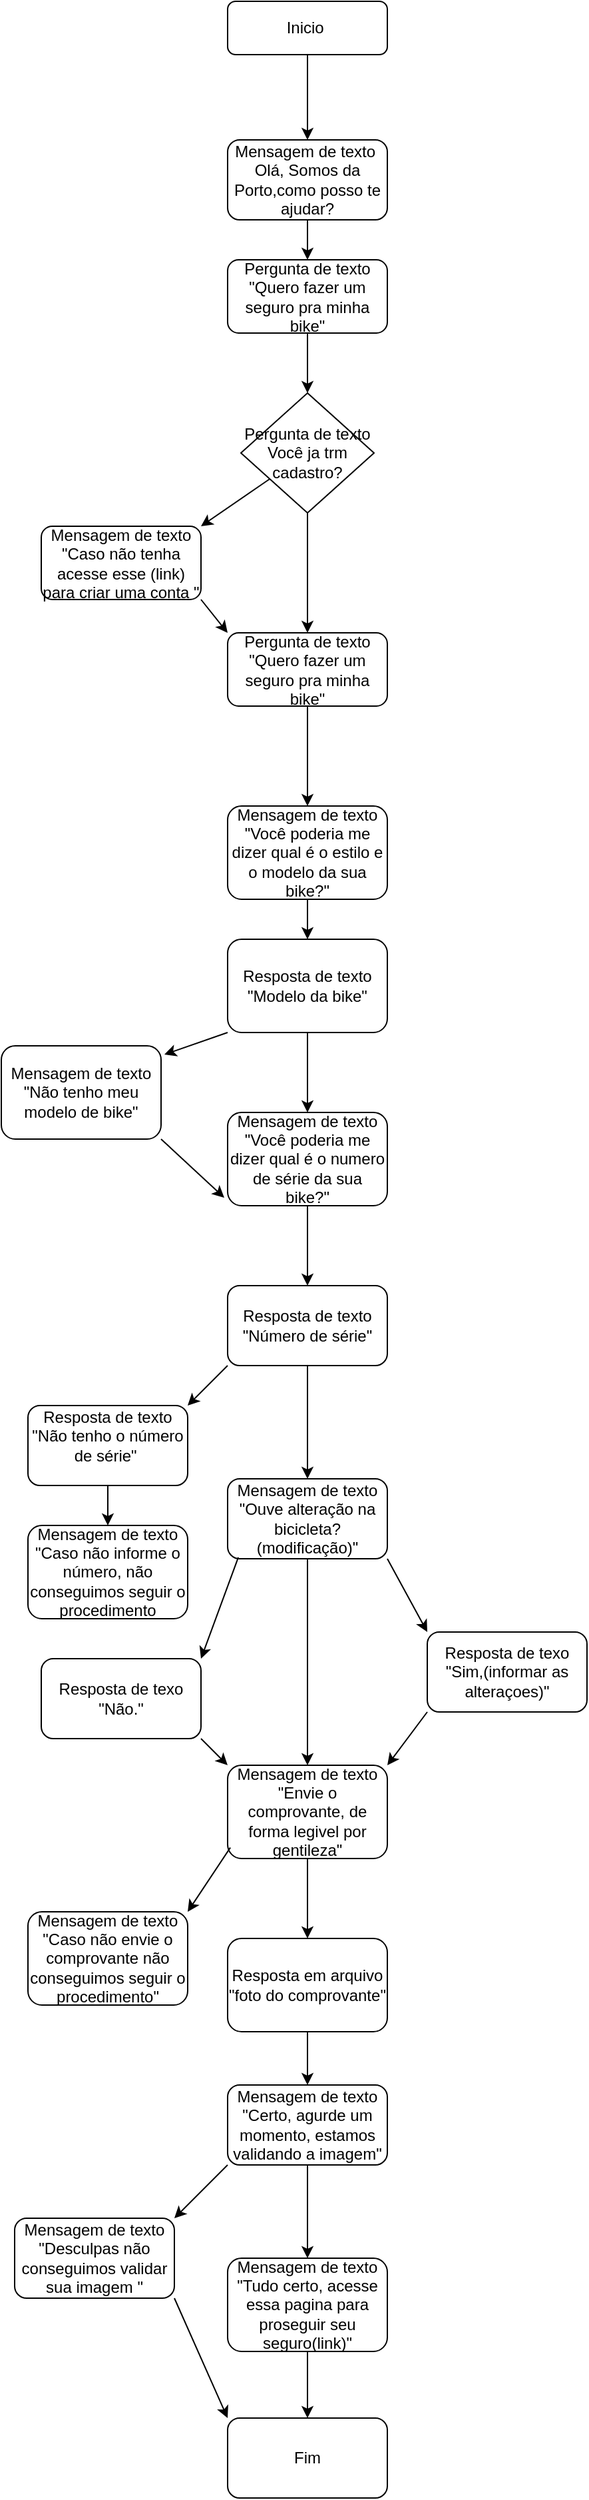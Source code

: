 <mxfile version="21.1.4" type="google">
  <diagram id="C5RBs43oDa-KdzZeNtuy" name="Page-1">
    <mxGraphModel grid="1" page="1" gridSize="10" guides="1" tooltips="1" connect="1" arrows="1" fold="1" pageScale="1" pageWidth="827" pageHeight="1169" math="0" shadow="0">
      <root>
        <mxCell id="WIyWlLk6GJQsqaUBKTNV-0" />
        <mxCell id="WIyWlLk6GJQsqaUBKTNV-1" parent="WIyWlLk6GJQsqaUBKTNV-0" />
        <mxCell id="1DCHsbxEpsTcMKDt2C7S-5" value="" style="edgeStyle=orthogonalEdgeStyle;rounded=0;orthogonalLoop=1;jettySize=auto;html=1;" edge="1" parent="WIyWlLk6GJQsqaUBKTNV-1" source="WIyWlLk6GJQsqaUBKTNV-3" target="1DCHsbxEpsTcMKDt2C7S-0">
          <mxGeometry relative="1" as="geometry" />
        </mxCell>
        <mxCell id="WIyWlLk6GJQsqaUBKTNV-3" value="Inicio&amp;nbsp;" style="rounded=1;whiteSpace=wrap;html=1;fontSize=12;glass=0;strokeWidth=1;shadow=0;" vertex="1" parent="WIyWlLk6GJQsqaUBKTNV-1">
          <mxGeometry x="230" y="-584" width="120" height="40" as="geometry" />
        </mxCell>
        <mxCell id="inP9x0B0_0iAsiEy2gSq-5" value="" style="edgeStyle=orthogonalEdgeStyle;rounded=0;orthogonalLoop=1;jettySize=auto;html=1;" edge="1" parent="WIyWlLk6GJQsqaUBKTNV-1" source="WIyWlLk6GJQsqaUBKTNV-7" target="inP9x0B0_0iAsiEy2gSq-3">
          <mxGeometry relative="1" as="geometry" />
        </mxCell>
        <mxCell id="WIyWlLk6GJQsqaUBKTNV-7" value="Pergunta de texto&lt;br&gt;&quot;Quero fazer um seguro pra minha bike&quot;" style="rounded=1;whiteSpace=wrap;html=1;fontSize=12;glass=0;strokeWidth=1;shadow=0;" vertex="1" parent="WIyWlLk6GJQsqaUBKTNV-1">
          <mxGeometry x="230" y="-390" width="120" height="55" as="geometry" />
        </mxCell>
        <mxCell id="1DCHsbxEpsTcMKDt2C7S-6" value="" style="edgeStyle=orthogonalEdgeStyle;rounded=0;orthogonalLoop=1;jettySize=auto;html=1;" edge="1" parent="WIyWlLk6GJQsqaUBKTNV-1" source="1DCHsbxEpsTcMKDt2C7S-0" target="WIyWlLk6GJQsqaUBKTNV-7">
          <mxGeometry relative="1" as="geometry" />
        </mxCell>
        <mxCell id="1DCHsbxEpsTcMKDt2C7S-0" value="Mensagem de texto&amp;nbsp;&lt;br&gt;Olá, Somos da Porto,como posso te ajudar?" style="rounded=1;whiteSpace=wrap;html=1;" vertex="1" parent="WIyWlLk6GJQsqaUBKTNV-1">
          <mxGeometry x="230" y="-480" width="120" height="60" as="geometry" />
        </mxCell>
        <mxCell id="c0PES-551qfKgoyKL2rc-6" value="" style="edgeStyle=orthogonalEdgeStyle;rounded=0;orthogonalLoop=1;jettySize=auto;html=1;" edge="1" parent="WIyWlLk6GJQsqaUBKTNV-1" source="1DCHsbxEpsTcMKDt2C7S-9" target="1DCHsbxEpsTcMKDt2C7S-15">
          <mxGeometry relative="1" as="geometry" />
        </mxCell>
        <mxCell id="1DCHsbxEpsTcMKDt2C7S-9" value="Mensagem de texto&lt;br&gt;&quot;Você poderia me dizer qual é o numero de série da sua bike?&quot;" style="whiteSpace=wrap;html=1;rounded=1;glass=0;strokeWidth=1;shadow=0;" vertex="1" parent="WIyWlLk6GJQsqaUBKTNV-1">
          <mxGeometry x="230" y="250" width="120" height="70" as="geometry" />
        </mxCell>
        <mxCell id="1DCHsbxEpsTcMKDt2C7S-12" value="" style="endArrow=classic;html=1;rounded=0;" edge="1" parent="WIyWlLk6GJQsqaUBKTNV-1">
          <mxGeometry width="50" height="50" relative="1" as="geometry">
            <mxPoint x="230" y="440" as="sourcePoint" />
            <mxPoint x="200" y="470" as="targetPoint" />
          </mxGeometry>
        </mxCell>
        <mxCell id="1DCHsbxEpsTcMKDt2C7S-23" value="" style="edgeStyle=orthogonalEdgeStyle;rounded=0;orthogonalLoop=1;jettySize=auto;html=1;" edge="1" parent="WIyWlLk6GJQsqaUBKTNV-1" source="1DCHsbxEpsTcMKDt2C7S-13" target="1DCHsbxEpsTcMKDt2C7S-22">
          <mxGeometry relative="1" as="geometry" />
        </mxCell>
        <mxCell id="1DCHsbxEpsTcMKDt2C7S-13" value="Resposta de texto&lt;br&gt;&quot;Não tenho o número de série&quot;&amp;nbsp;&lt;br&gt;&lt;span style=&quot;white-space: pre;&quot;&gt; &lt;/span&gt;" style="whiteSpace=wrap;html=1;rounded=1;glass=0;strokeWidth=1;shadow=0;" vertex="1" parent="WIyWlLk6GJQsqaUBKTNV-1">
          <mxGeometry x="80" y="470" width="120" height="60" as="geometry" />
        </mxCell>
        <mxCell id="1DCHsbxEpsTcMKDt2C7S-18" value="" style="edgeStyle=orthogonalEdgeStyle;rounded=0;orthogonalLoop=1;jettySize=auto;html=1;" edge="1" parent="WIyWlLk6GJQsqaUBKTNV-1" source="1DCHsbxEpsTcMKDt2C7S-15" target="1DCHsbxEpsTcMKDt2C7S-17">
          <mxGeometry relative="1" as="geometry" />
        </mxCell>
        <mxCell id="1DCHsbxEpsTcMKDt2C7S-15" value="Resposta de texto&lt;br style=&quot;border-color: var(--border-color);&quot;&gt;&quot;Número de série&quot;" style="whiteSpace=wrap;html=1;rounded=1;glass=0;strokeWidth=1;shadow=0;" vertex="1" parent="WIyWlLk6GJQsqaUBKTNV-1">
          <mxGeometry x="230" y="380" width="120" height="60" as="geometry" />
        </mxCell>
        <mxCell id="1DCHsbxEpsTcMKDt2C7S-20" value="" style="edgeStyle=orthogonalEdgeStyle;rounded=0;orthogonalLoop=1;jettySize=auto;html=1;" edge="1" parent="WIyWlLk6GJQsqaUBKTNV-1" source="1DCHsbxEpsTcMKDt2C7S-17" target="1DCHsbxEpsTcMKDt2C7S-19">
          <mxGeometry relative="1" as="geometry" />
        </mxCell>
        <mxCell id="1DCHsbxEpsTcMKDt2C7S-17" value="Mensagem de texto&lt;br&gt;&quot;Ouve alteração na bicicleta?(modificação)&quot;" style="whiteSpace=wrap;html=1;rounded=1;glass=0;strokeWidth=1;shadow=0;" vertex="1" parent="WIyWlLk6GJQsqaUBKTNV-1">
          <mxGeometry x="230" y="525" width="120" height="60" as="geometry" />
        </mxCell>
        <mxCell id="1DCHsbxEpsTcMKDt2C7S-35" value="" style="edgeStyle=orthogonalEdgeStyle;rounded=0;orthogonalLoop=1;jettySize=auto;html=1;entryX=0.5;entryY=0;entryDx=0;entryDy=0;" edge="1" parent="WIyWlLk6GJQsqaUBKTNV-1" source="1DCHsbxEpsTcMKDt2C7S-19" target="1DCHsbxEpsTcMKDt2C7S-40">
          <mxGeometry relative="1" as="geometry">
            <mxPoint x="290" y="910" as="targetPoint" />
          </mxGeometry>
        </mxCell>
        <mxCell id="1DCHsbxEpsTcMKDt2C7S-19" value="Mensagem de texto&lt;br&gt;&quot;Envie o comprovante, de forma legivel por gentileza&quot;" style="whiteSpace=wrap;html=1;rounded=1;glass=0;strokeWidth=1;shadow=0;" vertex="1" parent="WIyWlLk6GJQsqaUBKTNV-1">
          <mxGeometry x="230" y="740" width="120" height="70" as="geometry" />
        </mxCell>
        <mxCell id="1DCHsbxEpsTcMKDt2C7S-22" value="Mensagem de texto&lt;br&gt;&quot;Caso não informe o número, não conseguimos seguir o procedimento" style="whiteSpace=wrap;html=1;rounded=1;glass=0;strokeWidth=1;shadow=0;" vertex="1" parent="WIyWlLk6GJQsqaUBKTNV-1">
          <mxGeometry x="80" y="560" width="120" height="70" as="geometry" />
        </mxCell>
        <mxCell id="1DCHsbxEpsTcMKDt2C7S-25" value="" style="endArrow=classic;html=1;rounded=0;entryX=0;entryY=0;entryDx=0;entryDy=0;exitX=1;exitY=1;exitDx=0;exitDy=0;" edge="1" parent="WIyWlLk6GJQsqaUBKTNV-1" source="1DCHsbxEpsTcMKDt2C7S-17" target="1DCHsbxEpsTcMKDt2C7S-26">
          <mxGeometry width="50" height="50" relative="1" as="geometry">
            <mxPoint x="360" y="680" as="sourcePoint" />
            <mxPoint x="380" y="650" as="targetPoint" />
            <Array as="points" />
          </mxGeometry>
        </mxCell>
        <mxCell id="1DCHsbxEpsTcMKDt2C7S-26" value="Resposta de texo&lt;br&gt;&quot;Sim,(informar as alteraçoes)&quot;" style="whiteSpace=wrap;html=1;rounded=1;glass=0;strokeWidth=1;shadow=0;" vertex="1" parent="WIyWlLk6GJQsqaUBKTNV-1">
          <mxGeometry x="380" y="640" width="120" height="60" as="geometry" />
        </mxCell>
        <mxCell id="1DCHsbxEpsTcMKDt2C7S-28" value="" style="endArrow=classic;html=1;rounded=0;exitX=0.067;exitY=0.983;exitDx=0;exitDy=0;exitPerimeter=0;entryX=1;entryY=0;entryDx=0;entryDy=0;" edge="1" parent="WIyWlLk6GJQsqaUBKTNV-1" source="1DCHsbxEpsTcMKDt2C7S-17" target="1DCHsbxEpsTcMKDt2C7S-29">
          <mxGeometry width="50" height="50" relative="1" as="geometry">
            <mxPoint x="230" y="620" as="sourcePoint" />
            <mxPoint x="210" y="660" as="targetPoint" />
            <Array as="points" />
          </mxGeometry>
        </mxCell>
        <mxCell id="1DCHsbxEpsTcMKDt2C7S-29" value="Resposta de texo&lt;br&gt;&quot;Não.&quot;" style="whiteSpace=wrap;html=1;rounded=1;glass=0;strokeWidth=1;shadow=0;" vertex="1" parent="WIyWlLk6GJQsqaUBKTNV-1">
          <mxGeometry x="90" y="660" width="120" height="60" as="geometry" />
        </mxCell>
        <mxCell id="1DCHsbxEpsTcMKDt2C7S-32" value="" style="endArrow=classic;html=1;rounded=0;exitX=1;exitY=1;exitDx=0;exitDy=0;entryX=0;entryY=0;entryDx=0;entryDy=0;" edge="1" parent="WIyWlLk6GJQsqaUBKTNV-1" source="1DCHsbxEpsTcMKDt2C7S-29" target="1DCHsbxEpsTcMKDt2C7S-19">
          <mxGeometry width="50" height="50" relative="1" as="geometry">
            <mxPoint x="260" y="810" as="sourcePoint" />
            <mxPoint x="310" y="760" as="targetPoint" />
          </mxGeometry>
        </mxCell>
        <mxCell id="1DCHsbxEpsTcMKDt2C7S-33" value="" style="endArrow=classic;html=1;rounded=0;exitX=0;exitY=1;exitDx=0;exitDy=0;entryX=1;entryY=0;entryDx=0;entryDy=0;" edge="1" parent="WIyWlLk6GJQsqaUBKTNV-1" source="1DCHsbxEpsTcMKDt2C7S-26" target="1DCHsbxEpsTcMKDt2C7S-19">
          <mxGeometry width="50" height="50" relative="1" as="geometry">
            <mxPoint x="260" y="810" as="sourcePoint" />
            <mxPoint x="310" y="760" as="targetPoint" />
          </mxGeometry>
        </mxCell>
        <mxCell id="1DCHsbxEpsTcMKDt2C7S-38" value="" style="endArrow=classic;html=1;rounded=0;exitX=0.017;exitY=0.883;exitDx=0;exitDy=0;exitPerimeter=0;entryX=1;entryY=0;entryDx=0;entryDy=0;" edge="1" parent="WIyWlLk6GJQsqaUBKTNV-1" source="1DCHsbxEpsTcMKDt2C7S-19" target="1DCHsbxEpsTcMKDt2C7S-39">
          <mxGeometry width="50" height="50" relative="1" as="geometry">
            <mxPoint x="230" y="850" as="sourcePoint" />
            <mxPoint x="200" y="890" as="targetPoint" />
          </mxGeometry>
        </mxCell>
        <mxCell id="1DCHsbxEpsTcMKDt2C7S-39" value="Mensagem de texto&lt;br&gt;&quot;Caso não envie o comprovante não conseguimos seguir o procedimento&quot;" style="whiteSpace=wrap;html=1;rounded=1;glass=0;strokeWidth=1;shadow=0;" vertex="1" parent="WIyWlLk6GJQsqaUBKTNV-1">
          <mxGeometry x="80" y="850" width="120" height="70" as="geometry" />
        </mxCell>
        <mxCell id="1DCHsbxEpsTcMKDt2C7S-42" value="" style="edgeStyle=orthogonalEdgeStyle;rounded=0;orthogonalLoop=1;jettySize=auto;html=1;" edge="1" parent="WIyWlLk6GJQsqaUBKTNV-1" source="1DCHsbxEpsTcMKDt2C7S-40" target="1DCHsbxEpsTcMKDt2C7S-41">
          <mxGeometry relative="1" as="geometry" />
        </mxCell>
        <mxCell id="1DCHsbxEpsTcMKDt2C7S-40" value="Resposta em arquivo&lt;br&gt;&quot;foto do comprovante&quot;&lt;br&gt;" style="whiteSpace=wrap;html=1;rounded=1;glass=0;strokeWidth=1;shadow=0;" vertex="1" parent="WIyWlLk6GJQsqaUBKTNV-1">
          <mxGeometry x="230" y="870" width="120" height="70" as="geometry" />
        </mxCell>
        <mxCell id="1DCHsbxEpsTcMKDt2C7S-54" value="" style="edgeStyle=orthogonalEdgeStyle;rounded=0;orthogonalLoop=1;jettySize=auto;html=1;" edge="1" parent="WIyWlLk6GJQsqaUBKTNV-1" source="1DCHsbxEpsTcMKDt2C7S-41" target="1DCHsbxEpsTcMKDt2C7S-45">
          <mxGeometry relative="1" as="geometry" />
        </mxCell>
        <mxCell id="1DCHsbxEpsTcMKDt2C7S-41" value="Mensagem de texto&lt;br&gt;&quot;Certo, agurde um momento, estamos validando a imagem&quot;" style="whiteSpace=wrap;html=1;rounded=1;glass=0;strokeWidth=1;shadow=0;" vertex="1" parent="WIyWlLk6GJQsqaUBKTNV-1">
          <mxGeometry x="230" y="980" width="120" height="60" as="geometry" />
        </mxCell>
        <mxCell id="1DCHsbxEpsTcMKDt2C7S-56" value="" style="edgeStyle=orthogonalEdgeStyle;rounded=0;orthogonalLoop=1;jettySize=auto;html=1;" edge="1" parent="WIyWlLk6GJQsqaUBKTNV-1" source="1DCHsbxEpsTcMKDt2C7S-45" target="1DCHsbxEpsTcMKDt2C7S-55">
          <mxGeometry relative="1" as="geometry" />
        </mxCell>
        <mxCell id="1DCHsbxEpsTcMKDt2C7S-45" value="Mensagem de texto&lt;br&gt;&quot;Tudo certo, acesse essa pagina para proseguir seu seguro(link)&quot;" style="whiteSpace=wrap;html=1;rounded=1;glass=0;strokeWidth=1;shadow=0;" vertex="1" parent="WIyWlLk6GJQsqaUBKTNV-1">
          <mxGeometry x="230" y="1110" width="120" height="70" as="geometry" />
        </mxCell>
        <mxCell id="1DCHsbxEpsTcMKDt2C7S-47" value="" style="endArrow=classic;html=1;rounded=0;exitX=0;exitY=1;exitDx=0;exitDy=0;entryX=1;entryY=0;entryDx=0;entryDy=0;" edge="1" parent="WIyWlLk6GJQsqaUBKTNV-1" source="1DCHsbxEpsTcMKDt2C7S-41" target="1DCHsbxEpsTcMKDt2C7S-49">
          <mxGeometry width="50" height="50" relative="1" as="geometry">
            <mxPoint x="260" y="1060" as="sourcePoint" />
            <mxPoint x="190" y="1170" as="targetPoint" />
          </mxGeometry>
        </mxCell>
        <mxCell id="1DCHsbxEpsTcMKDt2C7S-49" value="Mensagem de texto&lt;br&gt;&quot;Desculpas não conseguimos validar sua imagem &quot;" style="whiteSpace=wrap;html=1;rounded=1;glass=0;strokeWidth=1;shadow=0;" vertex="1" parent="WIyWlLk6GJQsqaUBKTNV-1">
          <mxGeometry x="70" y="1080" width="120" height="60" as="geometry" />
        </mxCell>
        <mxCell id="1DCHsbxEpsTcMKDt2C7S-55" value="Fim" style="whiteSpace=wrap;html=1;rounded=1;glass=0;strokeWidth=1;shadow=0;" vertex="1" parent="WIyWlLk6GJQsqaUBKTNV-1">
          <mxGeometry x="230" y="1230" width="120" height="60" as="geometry" />
        </mxCell>
        <mxCell id="1DCHsbxEpsTcMKDt2C7S-57" value="" style="endArrow=classic;html=1;rounded=0;exitX=1;exitY=1;exitDx=0;exitDy=0;entryX=0;entryY=0;entryDx=0;entryDy=0;" edge="1" parent="WIyWlLk6GJQsqaUBKTNV-1" source="1DCHsbxEpsTcMKDt2C7S-49" target="1DCHsbxEpsTcMKDt2C7S-55">
          <mxGeometry width="50" height="50" relative="1" as="geometry">
            <mxPoint x="260" y="1200" as="sourcePoint" />
            <mxPoint x="130" y="1310" as="targetPoint" />
          </mxGeometry>
        </mxCell>
        <mxCell id="c0PES-551qfKgoyKL2rc-10" value="" style="edgeStyle=orthogonalEdgeStyle;rounded=0;orthogonalLoop=1;jettySize=auto;html=1;" edge="1" parent="WIyWlLk6GJQsqaUBKTNV-1" source="c0PES-551qfKgoyKL2rc-7" target="c0PES-551qfKgoyKL2rc-9">
          <mxGeometry relative="1" as="geometry" />
        </mxCell>
        <mxCell id="c0PES-551qfKgoyKL2rc-7" value="Mensagem de texto&lt;br&gt;&quot;Você poderia me dizer qual é o estilo e o modelo da sua bike?&quot;" style="whiteSpace=wrap;html=1;rounded=1;glass=0;strokeWidth=1;shadow=0;" vertex="1" parent="WIyWlLk6GJQsqaUBKTNV-1">
          <mxGeometry x="230" y="20" width="120" height="70" as="geometry" />
        </mxCell>
        <mxCell id="c0PES-551qfKgoyKL2rc-11" value="" style="edgeStyle=orthogonalEdgeStyle;rounded=0;orthogonalLoop=1;jettySize=auto;html=1;" edge="1" parent="WIyWlLk6GJQsqaUBKTNV-1" source="c0PES-551qfKgoyKL2rc-9" target="1DCHsbxEpsTcMKDt2C7S-9">
          <mxGeometry relative="1" as="geometry" />
        </mxCell>
        <mxCell id="c0PES-551qfKgoyKL2rc-9" value="Resposta de texto&lt;br&gt;&quot;Modelo da bike&quot;" style="whiteSpace=wrap;html=1;rounded=1;glass=0;strokeWidth=1;shadow=0;" vertex="1" parent="WIyWlLk6GJQsqaUBKTNV-1">
          <mxGeometry x="230" y="120" width="120" height="70" as="geometry" />
        </mxCell>
        <mxCell id="c0PES-551qfKgoyKL2rc-14" value="Mensagem de texto&lt;br&gt;&quot;Não tenho meu modelo de bike&quot;" style="whiteSpace=wrap;html=1;rounded=1;glass=0;strokeWidth=1;shadow=0;" vertex="1" parent="WIyWlLk6GJQsqaUBKTNV-1">
          <mxGeometry x="60" y="200" width="120" height="70" as="geometry" />
        </mxCell>
        <mxCell id="c0PES-551qfKgoyKL2rc-15" value="" style="endArrow=classic;html=1;rounded=0;entryX=1.021;entryY=0.093;entryDx=0;entryDy=0;entryPerimeter=0;exitX=0;exitY=1;exitDx=0;exitDy=0;" edge="1" parent="WIyWlLk6GJQsqaUBKTNV-1" source="c0PES-551qfKgoyKL2rc-9" target="c0PES-551qfKgoyKL2rc-14">
          <mxGeometry width="50" height="50" relative="1" as="geometry">
            <mxPoint x="390" y="520" as="sourcePoint" />
            <mxPoint x="440" y="470" as="targetPoint" />
          </mxGeometry>
        </mxCell>
        <mxCell id="c0PES-551qfKgoyKL2rc-18" value="" style="endArrow=classic;html=1;rounded=0;exitX=1;exitY=1;exitDx=0;exitDy=0;entryX=-0.021;entryY=0.914;entryDx=0;entryDy=0;entryPerimeter=0;" edge="1" parent="WIyWlLk6GJQsqaUBKTNV-1" source="c0PES-551qfKgoyKL2rc-14" target="1DCHsbxEpsTcMKDt2C7S-9">
          <mxGeometry width="50" height="50" relative="1" as="geometry">
            <mxPoint x="390" y="270" as="sourcePoint" />
            <mxPoint x="440" y="220" as="targetPoint" />
          </mxGeometry>
        </mxCell>
        <mxCell id="inP9x0B0_0iAsiEy2gSq-6" value="" style="edgeStyle=orthogonalEdgeStyle;rounded=0;orthogonalLoop=1;jettySize=auto;html=1;" edge="1" parent="WIyWlLk6GJQsqaUBKTNV-1" source="inP9x0B0_0iAsiEy2gSq-9" target="c0PES-551qfKgoyKL2rc-7">
          <mxGeometry relative="1" as="geometry" />
        </mxCell>
        <mxCell id="inP9x0B0_0iAsiEy2gSq-16" value="" style="edgeStyle=orthogonalEdgeStyle;rounded=0;orthogonalLoop=1;jettySize=auto;html=1;" edge="1" parent="WIyWlLk6GJQsqaUBKTNV-1" source="inP9x0B0_0iAsiEy2gSq-3" target="inP9x0B0_0iAsiEy2gSq-9">
          <mxGeometry relative="1" as="geometry" />
        </mxCell>
        <mxCell id="inP9x0B0_0iAsiEy2gSq-3" value="Pergunta de texto&lt;br&gt;Você ja trm cadastro?" style="rhombus;whiteSpace=wrap;html=1;" vertex="1" parent="WIyWlLk6GJQsqaUBKTNV-1">
          <mxGeometry x="240" y="-290" width="100" height="90" as="geometry" />
        </mxCell>
        <mxCell id="inP9x0B0_0iAsiEy2gSq-9" value="Pergunta de texto&lt;br&gt;&quot;Quero fazer um seguro pra minha bike&quot;" style="rounded=1;whiteSpace=wrap;html=1;fontSize=12;glass=0;strokeWidth=1;shadow=0;" vertex="1" parent="WIyWlLk6GJQsqaUBKTNV-1">
          <mxGeometry x="230" y="-110" width="120" height="55" as="geometry" />
        </mxCell>
        <mxCell id="inP9x0B0_0iAsiEy2gSq-11" value="Mensagem de texto&lt;br&gt;&quot;Caso não tenha acesse esse (link) para criar uma conta &quot;" style="rounded=1;whiteSpace=wrap;html=1;fontSize=12;glass=0;strokeWidth=1;shadow=0;" vertex="1" parent="WIyWlLk6GJQsqaUBKTNV-1">
          <mxGeometry x="90" y="-190" width="120" height="55" as="geometry" />
        </mxCell>
        <mxCell id="inP9x0B0_0iAsiEy2gSq-15" value="" style="endArrow=classic;html=1;rounded=0;entryX=1;entryY=0;entryDx=0;entryDy=0;" edge="1" parent="WIyWlLk6GJQsqaUBKTNV-1" source="inP9x0B0_0iAsiEy2gSq-3" target="inP9x0B0_0iAsiEy2gSq-11">
          <mxGeometry width="50" height="50" relative="1" as="geometry">
            <mxPoint x="160" y="-190" as="sourcePoint" />
            <mxPoint x="210" y="-240" as="targetPoint" />
          </mxGeometry>
        </mxCell>
        <mxCell id="inP9x0B0_0iAsiEy2gSq-17" value="" style="endArrow=classic;html=1;rounded=0;entryX=0;entryY=0;entryDx=0;entryDy=0;exitX=1;exitY=1;exitDx=0;exitDy=0;" edge="1" parent="WIyWlLk6GJQsqaUBKTNV-1" source="inP9x0B0_0iAsiEy2gSq-11" target="inP9x0B0_0iAsiEy2gSq-9">
          <mxGeometry width="50" height="50" relative="1" as="geometry">
            <mxPoint x="170" y="-210" as="sourcePoint" />
            <mxPoint x="210" y="-240" as="targetPoint" />
          </mxGeometry>
        </mxCell>
      </root>
    </mxGraphModel>
  </diagram>
</mxfile>
